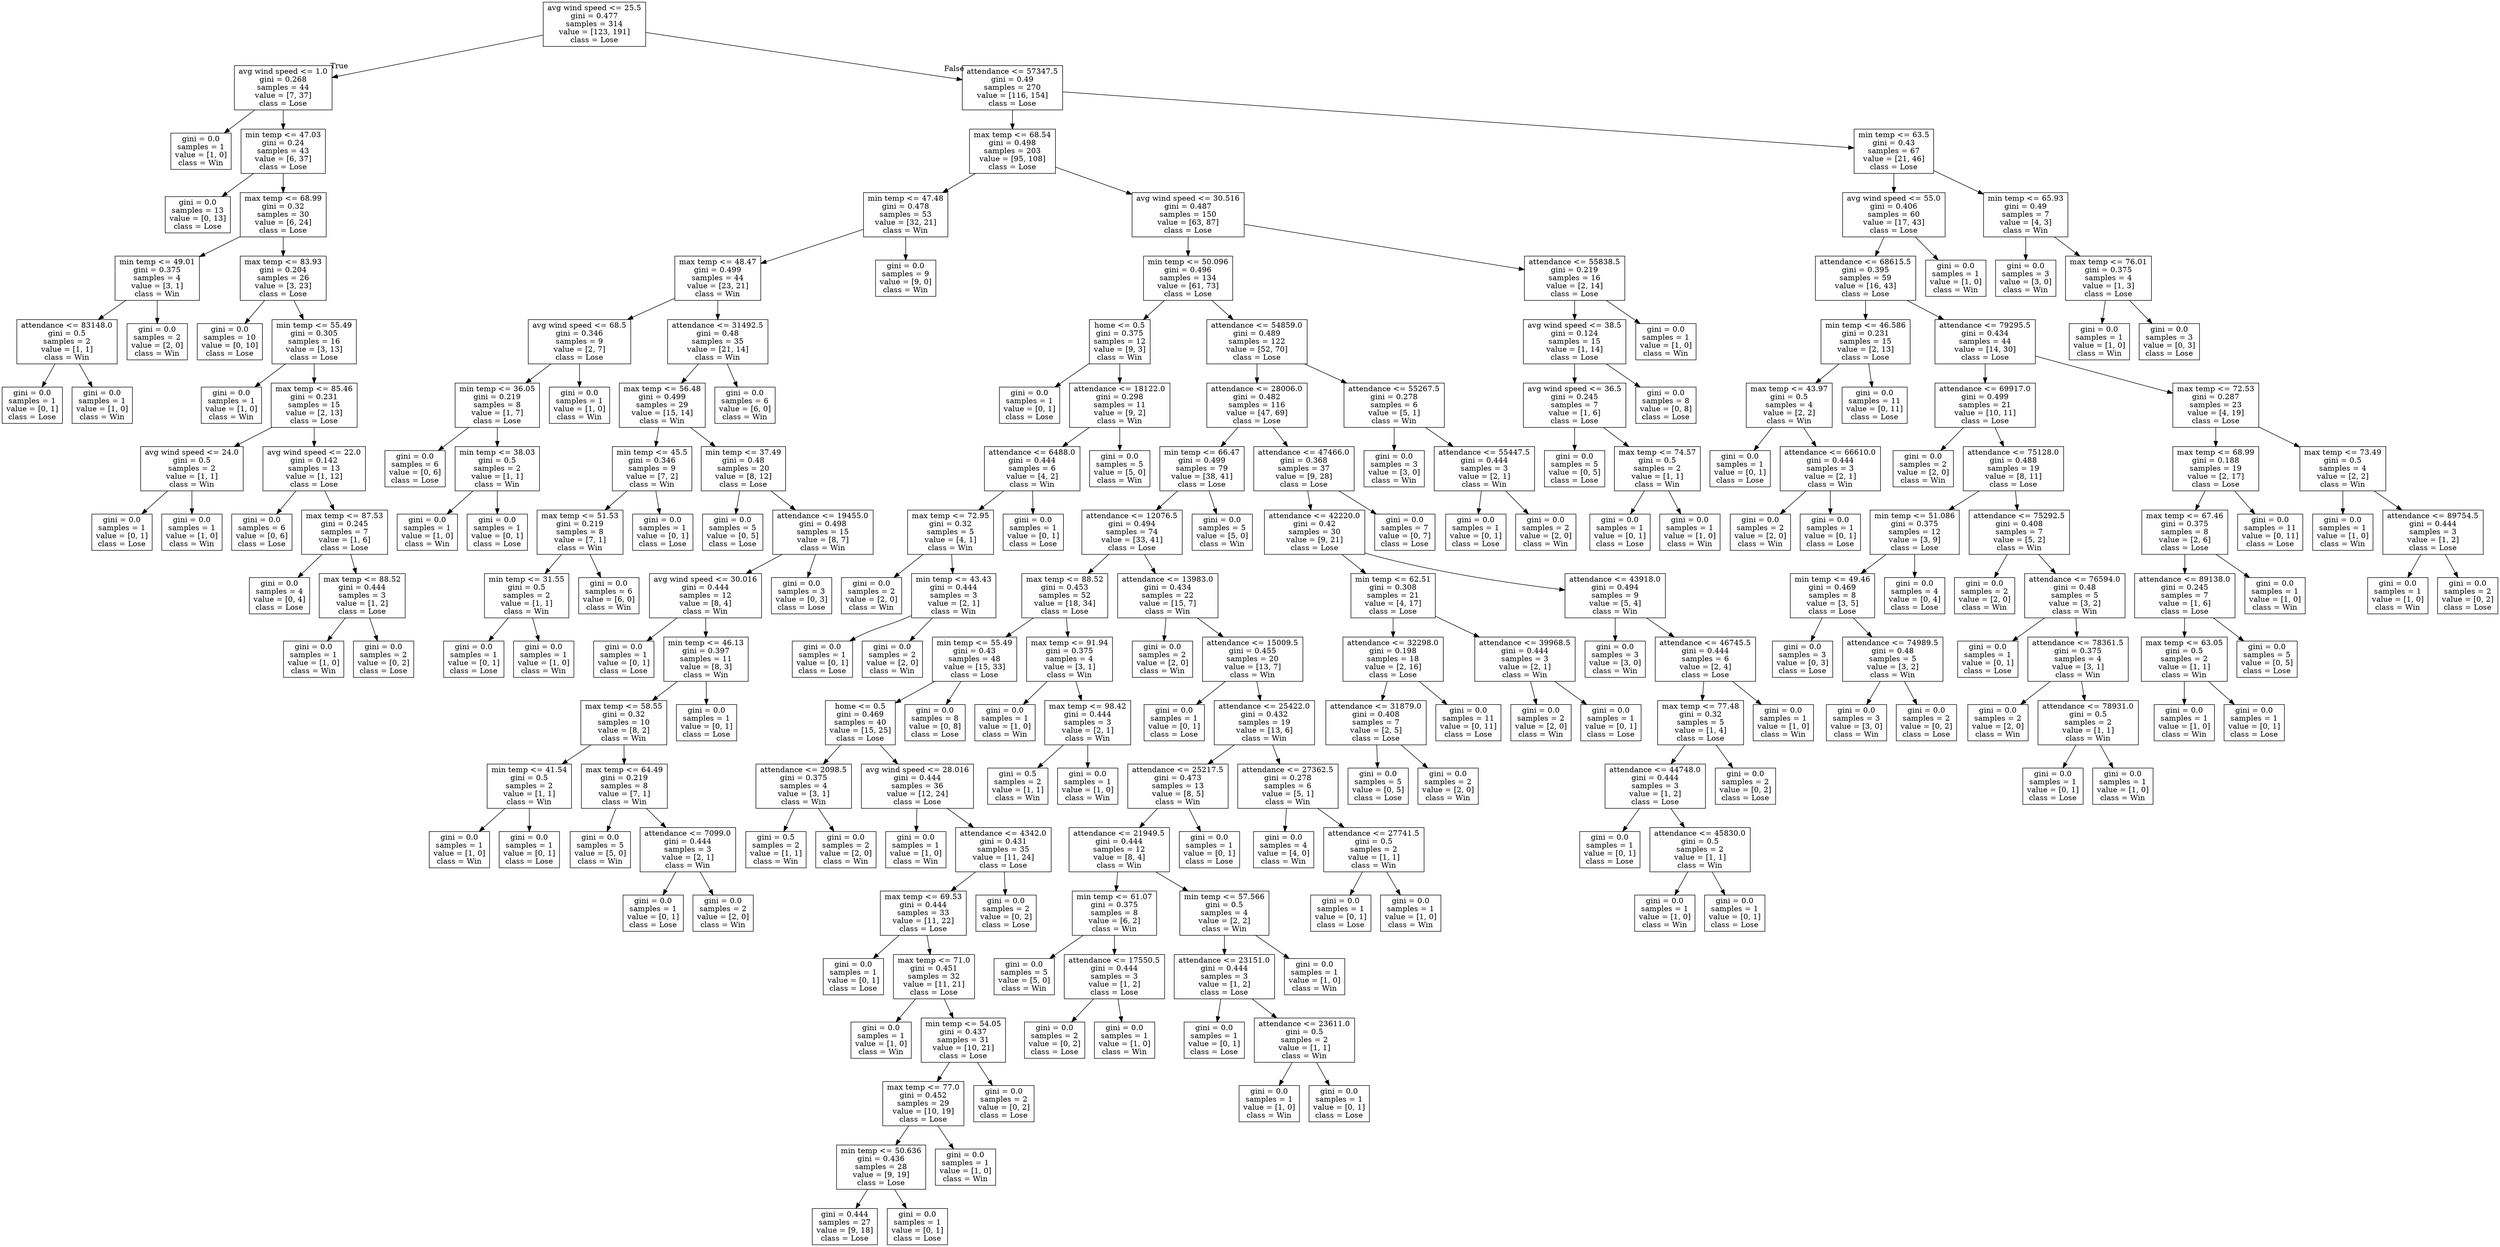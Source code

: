digraph Tree {
node [shape=box] ;
0 [label="avg wind speed <= 25.5\ngini = 0.477\nsamples = 314\nvalue = [123, 191]\nclass = Lose"] ;
1 [label="avg wind speed <= 1.0\ngini = 0.268\nsamples = 44\nvalue = [7, 37]\nclass = Lose"] ;
0 -> 1 [labeldistance=2.5, labelangle=45, headlabel="True"] ;
2 [label="gini = 0.0\nsamples = 1\nvalue = [1, 0]\nclass = Win"] ;
1 -> 2 ;
3 [label="min temp <= 47.03\ngini = 0.24\nsamples = 43\nvalue = [6, 37]\nclass = Lose"] ;
1 -> 3 ;
4 [label="gini = 0.0\nsamples = 13\nvalue = [0, 13]\nclass = Lose"] ;
3 -> 4 ;
5 [label="max temp <= 68.99\ngini = 0.32\nsamples = 30\nvalue = [6, 24]\nclass = Lose"] ;
3 -> 5 ;
6 [label="min temp <= 49.01\ngini = 0.375\nsamples = 4\nvalue = [3, 1]\nclass = Win"] ;
5 -> 6 ;
7 [label="attendance <= 83148.0\ngini = 0.5\nsamples = 2\nvalue = [1, 1]\nclass = Win"] ;
6 -> 7 ;
8 [label="gini = 0.0\nsamples = 1\nvalue = [0, 1]\nclass = Lose"] ;
7 -> 8 ;
9 [label="gini = 0.0\nsamples = 1\nvalue = [1, 0]\nclass = Win"] ;
7 -> 9 ;
10 [label="gini = 0.0\nsamples = 2\nvalue = [2, 0]\nclass = Win"] ;
6 -> 10 ;
11 [label="max temp <= 83.93\ngini = 0.204\nsamples = 26\nvalue = [3, 23]\nclass = Lose"] ;
5 -> 11 ;
12 [label="gini = 0.0\nsamples = 10\nvalue = [0, 10]\nclass = Lose"] ;
11 -> 12 ;
13 [label="min temp <= 55.49\ngini = 0.305\nsamples = 16\nvalue = [3, 13]\nclass = Lose"] ;
11 -> 13 ;
14 [label="gini = 0.0\nsamples = 1\nvalue = [1, 0]\nclass = Win"] ;
13 -> 14 ;
15 [label="max temp <= 85.46\ngini = 0.231\nsamples = 15\nvalue = [2, 13]\nclass = Lose"] ;
13 -> 15 ;
16 [label="avg wind speed <= 24.0\ngini = 0.5\nsamples = 2\nvalue = [1, 1]\nclass = Win"] ;
15 -> 16 ;
17 [label="gini = 0.0\nsamples = 1\nvalue = [0, 1]\nclass = Lose"] ;
16 -> 17 ;
18 [label="gini = 0.0\nsamples = 1\nvalue = [1, 0]\nclass = Win"] ;
16 -> 18 ;
19 [label="avg wind speed <= 22.0\ngini = 0.142\nsamples = 13\nvalue = [1, 12]\nclass = Lose"] ;
15 -> 19 ;
20 [label="gini = 0.0\nsamples = 6\nvalue = [0, 6]\nclass = Lose"] ;
19 -> 20 ;
21 [label="max temp <= 87.53\ngini = 0.245\nsamples = 7\nvalue = [1, 6]\nclass = Lose"] ;
19 -> 21 ;
22 [label="gini = 0.0\nsamples = 4\nvalue = [0, 4]\nclass = Lose"] ;
21 -> 22 ;
23 [label="max temp <= 88.52\ngini = 0.444\nsamples = 3\nvalue = [1, 2]\nclass = Lose"] ;
21 -> 23 ;
24 [label="gini = 0.0\nsamples = 1\nvalue = [1, 0]\nclass = Win"] ;
23 -> 24 ;
25 [label="gini = 0.0\nsamples = 2\nvalue = [0, 2]\nclass = Lose"] ;
23 -> 25 ;
26 [label="attendance <= 57347.5\ngini = 0.49\nsamples = 270\nvalue = [116, 154]\nclass = Lose"] ;
0 -> 26 [labeldistance=2.5, labelangle=-45, headlabel="False"] ;
27 [label="max temp <= 68.54\ngini = 0.498\nsamples = 203\nvalue = [95, 108]\nclass = Lose"] ;
26 -> 27 ;
28 [label="min temp <= 47.48\ngini = 0.478\nsamples = 53\nvalue = [32, 21]\nclass = Win"] ;
27 -> 28 ;
29 [label="max temp <= 48.47\ngini = 0.499\nsamples = 44\nvalue = [23, 21]\nclass = Win"] ;
28 -> 29 ;
30 [label="avg wind speed <= 68.5\ngini = 0.346\nsamples = 9\nvalue = [2, 7]\nclass = Lose"] ;
29 -> 30 ;
31 [label="min temp <= 36.05\ngini = 0.219\nsamples = 8\nvalue = [1, 7]\nclass = Lose"] ;
30 -> 31 ;
32 [label="gini = 0.0\nsamples = 6\nvalue = [0, 6]\nclass = Lose"] ;
31 -> 32 ;
33 [label="min temp <= 38.03\ngini = 0.5\nsamples = 2\nvalue = [1, 1]\nclass = Win"] ;
31 -> 33 ;
34 [label="gini = 0.0\nsamples = 1\nvalue = [1, 0]\nclass = Win"] ;
33 -> 34 ;
35 [label="gini = 0.0\nsamples = 1\nvalue = [0, 1]\nclass = Lose"] ;
33 -> 35 ;
36 [label="gini = 0.0\nsamples = 1\nvalue = [1, 0]\nclass = Win"] ;
30 -> 36 ;
37 [label="attendance <= 31492.5\ngini = 0.48\nsamples = 35\nvalue = [21, 14]\nclass = Win"] ;
29 -> 37 ;
38 [label="max temp <= 56.48\ngini = 0.499\nsamples = 29\nvalue = [15, 14]\nclass = Win"] ;
37 -> 38 ;
39 [label="min temp <= 45.5\ngini = 0.346\nsamples = 9\nvalue = [7, 2]\nclass = Win"] ;
38 -> 39 ;
40 [label="max temp <= 51.53\ngini = 0.219\nsamples = 8\nvalue = [7, 1]\nclass = Win"] ;
39 -> 40 ;
41 [label="min temp <= 31.55\ngini = 0.5\nsamples = 2\nvalue = [1, 1]\nclass = Win"] ;
40 -> 41 ;
42 [label="gini = 0.0\nsamples = 1\nvalue = [0, 1]\nclass = Lose"] ;
41 -> 42 ;
43 [label="gini = 0.0\nsamples = 1\nvalue = [1, 0]\nclass = Win"] ;
41 -> 43 ;
44 [label="gini = 0.0\nsamples = 6\nvalue = [6, 0]\nclass = Win"] ;
40 -> 44 ;
45 [label="gini = 0.0\nsamples = 1\nvalue = [0, 1]\nclass = Lose"] ;
39 -> 45 ;
46 [label="min temp <= 37.49\ngini = 0.48\nsamples = 20\nvalue = [8, 12]\nclass = Lose"] ;
38 -> 46 ;
47 [label="gini = 0.0\nsamples = 5\nvalue = [0, 5]\nclass = Lose"] ;
46 -> 47 ;
48 [label="attendance <= 19455.0\ngini = 0.498\nsamples = 15\nvalue = [8, 7]\nclass = Win"] ;
46 -> 48 ;
49 [label="avg wind speed <= 30.016\ngini = 0.444\nsamples = 12\nvalue = [8, 4]\nclass = Win"] ;
48 -> 49 ;
50 [label="gini = 0.0\nsamples = 1\nvalue = [0, 1]\nclass = Lose"] ;
49 -> 50 ;
51 [label="min temp <= 46.13\ngini = 0.397\nsamples = 11\nvalue = [8, 3]\nclass = Win"] ;
49 -> 51 ;
52 [label="max temp <= 58.55\ngini = 0.32\nsamples = 10\nvalue = [8, 2]\nclass = Win"] ;
51 -> 52 ;
53 [label="min temp <= 41.54\ngini = 0.5\nsamples = 2\nvalue = [1, 1]\nclass = Win"] ;
52 -> 53 ;
54 [label="gini = 0.0\nsamples = 1\nvalue = [1, 0]\nclass = Win"] ;
53 -> 54 ;
55 [label="gini = 0.0\nsamples = 1\nvalue = [0, 1]\nclass = Lose"] ;
53 -> 55 ;
56 [label="max temp <= 64.49\ngini = 0.219\nsamples = 8\nvalue = [7, 1]\nclass = Win"] ;
52 -> 56 ;
57 [label="gini = 0.0\nsamples = 5\nvalue = [5, 0]\nclass = Win"] ;
56 -> 57 ;
58 [label="attendance <= 7099.0\ngini = 0.444\nsamples = 3\nvalue = [2, 1]\nclass = Win"] ;
56 -> 58 ;
59 [label="gini = 0.0\nsamples = 1\nvalue = [0, 1]\nclass = Lose"] ;
58 -> 59 ;
60 [label="gini = 0.0\nsamples = 2\nvalue = [2, 0]\nclass = Win"] ;
58 -> 60 ;
61 [label="gini = 0.0\nsamples = 1\nvalue = [0, 1]\nclass = Lose"] ;
51 -> 61 ;
62 [label="gini = 0.0\nsamples = 3\nvalue = [0, 3]\nclass = Lose"] ;
48 -> 62 ;
63 [label="gini = 0.0\nsamples = 6\nvalue = [6, 0]\nclass = Win"] ;
37 -> 63 ;
64 [label="gini = 0.0\nsamples = 9\nvalue = [9, 0]\nclass = Win"] ;
28 -> 64 ;
65 [label="avg wind speed <= 30.516\ngini = 0.487\nsamples = 150\nvalue = [63, 87]\nclass = Lose"] ;
27 -> 65 ;
66 [label="min temp <= 50.096\ngini = 0.496\nsamples = 134\nvalue = [61, 73]\nclass = Lose"] ;
65 -> 66 ;
67 [label="home <= 0.5\ngini = 0.375\nsamples = 12\nvalue = [9, 3]\nclass = Win"] ;
66 -> 67 ;
68 [label="gini = 0.0\nsamples = 1\nvalue = [0, 1]\nclass = Lose"] ;
67 -> 68 ;
69 [label="attendance <= 18122.0\ngini = 0.298\nsamples = 11\nvalue = [9, 2]\nclass = Win"] ;
67 -> 69 ;
70 [label="attendance <= 6488.0\ngini = 0.444\nsamples = 6\nvalue = [4, 2]\nclass = Win"] ;
69 -> 70 ;
71 [label="max temp <= 72.95\ngini = 0.32\nsamples = 5\nvalue = [4, 1]\nclass = Win"] ;
70 -> 71 ;
72 [label="gini = 0.0\nsamples = 2\nvalue = [2, 0]\nclass = Win"] ;
71 -> 72 ;
73 [label="min temp <= 43.43\ngini = 0.444\nsamples = 3\nvalue = [2, 1]\nclass = Win"] ;
71 -> 73 ;
74 [label="gini = 0.0\nsamples = 1\nvalue = [0, 1]\nclass = Lose"] ;
73 -> 74 ;
75 [label="gini = 0.0\nsamples = 2\nvalue = [2, 0]\nclass = Win"] ;
73 -> 75 ;
76 [label="gini = 0.0\nsamples = 1\nvalue = [0, 1]\nclass = Lose"] ;
70 -> 76 ;
77 [label="gini = 0.0\nsamples = 5\nvalue = [5, 0]\nclass = Win"] ;
69 -> 77 ;
78 [label="attendance <= 54859.0\ngini = 0.489\nsamples = 122\nvalue = [52, 70]\nclass = Lose"] ;
66 -> 78 ;
79 [label="attendance <= 28006.0\ngini = 0.482\nsamples = 116\nvalue = [47, 69]\nclass = Lose"] ;
78 -> 79 ;
80 [label="min temp <= 66.47\ngini = 0.499\nsamples = 79\nvalue = [38, 41]\nclass = Lose"] ;
79 -> 80 ;
81 [label="attendance <= 12076.5\ngini = 0.494\nsamples = 74\nvalue = [33, 41]\nclass = Lose"] ;
80 -> 81 ;
82 [label="max temp <= 88.52\ngini = 0.453\nsamples = 52\nvalue = [18, 34]\nclass = Lose"] ;
81 -> 82 ;
83 [label="min temp <= 55.49\ngini = 0.43\nsamples = 48\nvalue = [15, 33]\nclass = Lose"] ;
82 -> 83 ;
84 [label="home <= 0.5\ngini = 0.469\nsamples = 40\nvalue = [15, 25]\nclass = Lose"] ;
83 -> 84 ;
85 [label="attendance <= 2098.5\ngini = 0.375\nsamples = 4\nvalue = [3, 1]\nclass = Win"] ;
84 -> 85 ;
86 [label="gini = 0.5\nsamples = 2\nvalue = [1, 1]\nclass = Win"] ;
85 -> 86 ;
87 [label="gini = 0.0\nsamples = 2\nvalue = [2, 0]\nclass = Win"] ;
85 -> 87 ;
88 [label="avg wind speed <= 28.016\ngini = 0.444\nsamples = 36\nvalue = [12, 24]\nclass = Lose"] ;
84 -> 88 ;
89 [label="gini = 0.0\nsamples = 1\nvalue = [1, 0]\nclass = Win"] ;
88 -> 89 ;
90 [label="attendance <= 4342.0\ngini = 0.431\nsamples = 35\nvalue = [11, 24]\nclass = Lose"] ;
88 -> 90 ;
91 [label="max temp <= 69.53\ngini = 0.444\nsamples = 33\nvalue = [11, 22]\nclass = Lose"] ;
90 -> 91 ;
92 [label="gini = 0.0\nsamples = 1\nvalue = [0, 1]\nclass = Lose"] ;
91 -> 92 ;
93 [label="max temp <= 71.0\ngini = 0.451\nsamples = 32\nvalue = [11, 21]\nclass = Lose"] ;
91 -> 93 ;
94 [label="gini = 0.0\nsamples = 1\nvalue = [1, 0]\nclass = Win"] ;
93 -> 94 ;
95 [label="min temp <= 54.05\ngini = 0.437\nsamples = 31\nvalue = [10, 21]\nclass = Lose"] ;
93 -> 95 ;
96 [label="max temp <= 77.0\ngini = 0.452\nsamples = 29\nvalue = [10, 19]\nclass = Lose"] ;
95 -> 96 ;
97 [label="min temp <= 50.636\ngini = 0.436\nsamples = 28\nvalue = [9, 19]\nclass = Lose"] ;
96 -> 97 ;
98 [label="gini = 0.444\nsamples = 27\nvalue = [9, 18]\nclass = Lose"] ;
97 -> 98 ;
99 [label="gini = 0.0\nsamples = 1\nvalue = [0, 1]\nclass = Lose"] ;
97 -> 99 ;
100 [label="gini = 0.0\nsamples = 1\nvalue = [1, 0]\nclass = Win"] ;
96 -> 100 ;
101 [label="gini = 0.0\nsamples = 2\nvalue = [0, 2]\nclass = Lose"] ;
95 -> 101 ;
102 [label="gini = 0.0\nsamples = 2\nvalue = [0, 2]\nclass = Lose"] ;
90 -> 102 ;
103 [label="gini = 0.0\nsamples = 8\nvalue = [0, 8]\nclass = Lose"] ;
83 -> 103 ;
104 [label="max temp <= 91.94\ngini = 0.375\nsamples = 4\nvalue = [3, 1]\nclass = Win"] ;
82 -> 104 ;
105 [label="gini = 0.0\nsamples = 1\nvalue = [1, 0]\nclass = Win"] ;
104 -> 105 ;
106 [label="max temp <= 98.42\ngini = 0.444\nsamples = 3\nvalue = [2, 1]\nclass = Win"] ;
104 -> 106 ;
107 [label="gini = 0.5\nsamples = 2\nvalue = [1, 1]\nclass = Win"] ;
106 -> 107 ;
108 [label="gini = 0.0\nsamples = 1\nvalue = [1, 0]\nclass = Win"] ;
106 -> 108 ;
109 [label="attendance <= 13983.0\ngini = 0.434\nsamples = 22\nvalue = [15, 7]\nclass = Win"] ;
81 -> 109 ;
110 [label="gini = 0.0\nsamples = 2\nvalue = [2, 0]\nclass = Win"] ;
109 -> 110 ;
111 [label="attendance <= 15009.5\ngini = 0.455\nsamples = 20\nvalue = [13, 7]\nclass = Win"] ;
109 -> 111 ;
112 [label="gini = 0.0\nsamples = 1\nvalue = [0, 1]\nclass = Lose"] ;
111 -> 112 ;
113 [label="attendance <= 25422.0\ngini = 0.432\nsamples = 19\nvalue = [13, 6]\nclass = Win"] ;
111 -> 113 ;
114 [label="attendance <= 25217.5\ngini = 0.473\nsamples = 13\nvalue = [8, 5]\nclass = Win"] ;
113 -> 114 ;
115 [label="attendance <= 21949.5\ngini = 0.444\nsamples = 12\nvalue = [8, 4]\nclass = Win"] ;
114 -> 115 ;
116 [label="min temp <= 61.07\ngini = 0.375\nsamples = 8\nvalue = [6, 2]\nclass = Win"] ;
115 -> 116 ;
117 [label="gini = 0.0\nsamples = 5\nvalue = [5, 0]\nclass = Win"] ;
116 -> 117 ;
118 [label="attendance <= 17550.5\ngini = 0.444\nsamples = 3\nvalue = [1, 2]\nclass = Lose"] ;
116 -> 118 ;
119 [label="gini = 0.0\nsamples = 2\nvalue = [0, 2]\nclass = Lose"] ;
118 -> 119 ;
120 [label="gini = 0.0\nsamples = 1\nvalue = [1, 0]\nclass = Win"] ;
118 -> 120 ;
121 [label="min temp <= 57.566\ngini = 0.5\nsamples = 4\nvalue = [2, 2]\nclass = Win"] ;
115 -> 121 ;
122 [label="attendance <= 23151.0\ngini = 0.444\nsamples = 3\nvalue = [1, 2]\nclass = Lose"] ;
121 -> 122 ;
123 [label="gini = 0.0\nsamples = 1\nvalue = [0, 1]\nclass = Lose"] ;
122 -> 123 ;
124 [label="attendance <= 23611.0\ngini = 0.5\nsamples = 2\nvalue = [1, 1]\nclass = Win"] ;
122 -> 124 ;
125 [label="gini = 0.0\nsamples = 1\nvalue = [1, 0]\nclass = Win"] ;
124 -> 125 ;
126 [label="gini = 0.0\nsamples = 1\nvalue = [0, 1]\nclass = Lose"] ;
124 -> 126 ;
127 [label="gini = 0.0\nsamples = 1\nvalue = [1, 0]\nclass = Win"] ;
121 -> 127 ;
128 [label="gini = 0.0\nsamples = 1\nvalue = [0, 1]\nclass = Lose"] ;
114 -> 128 ;
129 [label="attendance <= 27362.5\ngini = 0.278\nsamples = 6\nvalue = [5, 1]\nclass = Win"] ;
113 -> 129 ;
130 [label="gini = 0.0\nsamples = 4\nvalue = [4, 0]\nclass = Win"] ;
129 -> 130 ;
131 [label="attendance <= 27741.5\ngini = 0.5\nsamples = 2\nvalue = [1, 1]\nclass = Win"] ;
129 -> 131 ;
132 [label="gini = 0.0\nsamples = 1\nvalue = [0, 1]\nclass = Lose"] ;
131 -> 132 ;
133 [label="gini = 0.0\nsamples = 1\nvalue = [1, 0]\nclass = Win"] ;
131 -> 133 ;
134 [label="gini = 0.0\nsamples = 5\nvalue = [5, 0]\nclass = Win"] ;
80 -> 134 ;
135 [label="attendance <= 47466.0\ngini = 0.368\nsamples = 37\nvalue = [9, 28]\nclass = Lose"] ;
79 -> 135 ;
136 [label="attendance <= 42220.0\ngini = 0.42\nsamples = 30\nvalue = [9, 21]\nclass = Lose"] ;
135 -> 136 ;
137 [label="min temp <= 62.51\ngini = 0.308\nsamples = 21\nvalue = [4, 17]\nclass = Lose"] ;
136 -> 137 ;
138 [label="attendance <= 32298.0\ngini = 0.198\nsamples = 18\nvalue = [2, 16]\nclass = Lose"] ;
137 -> 138 ;
139 [label="attendance <= 31879.0\ngini = 0.408\nsamples = 7\nvalue = [2, 5]\nclass = Lose"] ;
138 -> 139 ;
140 [label="gini = 0.0\nsamples = 5\nvalue = [0, 5]\nclass = Lose"] ;
139 -> 140 ;
141 [label="gini = 0.0\nsamples = 2\nvalue = [2, 0]\nclass = Win"] ;
139 -> 141 ;
142 [label="gini = 0.0\nsamples = 11\nvalue = [0, 11]\nclass = Lose"] ;
138 -> 142 ;
143 [label="attendance <= 39968.5\ngini = 0.444\nsamples = 3\nvalue = [2, 1]\nclass = Win"] ;
137 -> 143 ;
144 [label="gini = 0.0\nsamples = 2\nvalue = [2, 0]\nclass = Win"] ;
143 -> 144 ;
145 [label="gini = 0.0\nsamples = 1\nvalue = [0, 1]\nclass = Lose"] ;
143 -> 145 ;
146 [label="attendance <= 43918.0\ngini = 0.494\nsamples = 9\nvalue = [5, 4]\nclass = Win"] ;
136 -> 146 ;
147 [label="gini = 0.0\nsamples = 3\nvalue = [3, 0]\nclass = Win"] ;
146 -> 147 ;
148 [label="attendance <= 46745.5\ngini = 0.444\nsamples = 6\nvalue = [2, 4]\nclass = Lose"] ;
146 -> 148 ;
149 [label="max temp <= 77.48\ngini = 0.32\nsamples = 5\nvalue = [1, 4]\nclass = Lose"] ;
148 -> 149 ;
150 [label="attendance <= 44748.0\ngini = 0.444\nsamples = 3\nvalue = [1, 2]\nclass = Lose"] ;
149 -> 150 ;
151 [label="gini = 0.0\nsamples = 1\nvalue = [0, 1]\nclass = Lose"] ;
150 -> 151 ;
152 [label="attendance <= 45830.0\ngini = 0.5\nsamples = 2\nvalue = [1, 1]\nclass = Win"] ;
150 -> 152 ;
153 [label="gini = 0.0\nsamples = 1\nvalue = [1, 0]\nclass = Win"] ;
152 -> 153 ;
154 [label="gini = 0.0\nsamples = 1\nvalue = [0, 1]\nclass = Lose"] ;
152 -> 154 ;
155 [label="gini = 0.0\nsamples = 2\nvalue = [0, 2]\nclass = Lose"] ;
149 -> 155 ;
156 [label="gini = 0.0\nsamples = 1\nvalue = [1, 0]\nclass = Win"] ;
148 -> 156 ;
157 [label="gini = 0.0\nsamples = 7\nvalue = [0, 7]\nclass = Lose"] ;
135 -> 157 ;
158 [label="attendance <= 55267.5\ngini = 0.278\nsamples = 6\nvalue = [5, 1]\nclass = Win"] ;
78 -> 158 ;
159 [label="gini = 0.0\nsamples = 3\nvalue = [3, 0]\nclass = Win"] ;
158 -> 159 ;
160 [label="attendance <= 55447.5\ngini = 0.444\nsamples = 3\nvalue = [2, 1]\nclass = Win"] ;
158 -> 160 ;
161 [label="gini = 0.0\nsamples = 1\nvalue = [0, 1]\nclass = Lose"] ;
160 -> 161 ;
162 [label="gini = 0.0\nsamples = 2\nvalue = [2, 0]\nclass = Win"] ;
160 -> 162 ;
163 [label="attendance <= 55838.5\ngini = 0.219\nsamples = 16\nvalue = [2, 14]\nclass = Lose"] ;
65 -> 163 ;
164 [label="avg wind speed <= 38.5\ngini = 0.124\nsamples = 15\nvalue = [1, 14]\nclass = Lose"] ;
163 -> 164 ;
165 [label="avg wind speed <= 36.5\ngini = 0.245\nsamples = 7\nvalue = [1, 6]\nclass = Lose"] ;
164 -> 165 ;
166 [label="gini = 0.0\nsamples = 5\nvalue = [0, 5]\nclass = Lose"] ;
165 -> 166 ;
167 [label="max temp <= 74.57\ngini = 0.5\nsamples = 2\nvalue = [1, 1]\nclass = Win"] ;
165 -> 167 ;
168 [label="gini = 0.0\nsamples = 1\nvalue = [0, 1]\nclass = Lose"] ;
167 -> 168 ;
169 [label="gini = 0.0\nsamples = 1\nvalue = [1, 0]\nclass = Win"] ;
167 -> 169 ;
170 [label="gini = 0.0\nsamples = 8\nvalue = [0, 8]\nclass = Lose"] ;
164 -> 170 ;
171 [label="gini = 0.0\nsamples = 1\nvalue = [1, 0]\nclass = Win"] ;
163 -> 171 ;
172 [label="min temp <= 63.5\ngini = 0.43\nsamples = 67\nvalue = [21, 46]\nclass = Lose"] ;
26 -> 172 ;
173 [label="avg wind speed <= 55.0\ngini = 0.406\nsamples = 60\nvalue = [17, 43]\nclass = Lose"] ;
172 -> 173 ;
174 [label="attendance <= 68615.5\ngini = 0.395\nsamples = 59\nvalue = [16, 43]\nclass = Lose"] ;
173 -> 174 ;
175 [label="min temp <= 46.586\ngini = 0.231\nsamples = 15\nvalue = [2, 13]\nclass = Lose"] ;
174 -> 175 ;
176 [label="max temp <= 43.97\ngini = 0.5\nsamples = 4\nvalue = [2, 2]\nclass = Win"] ;
175 -> 176 ;
177 [label="gini = 0.0\nsamples = 1\nvalue = [0, 1]\nclass = Lose"] ;
176 -> 177 ;
178 [label="attendance <= 66610.0\ngini = 0.444\nsamples = 3\nvalue = [2, 1]\nclass = Win"] ;
176 -> 178 ;
179 [label="gini = 0.0\nsamples = 2\nvalue = [2, 0]\nclass = Win"] ;
178 -> 179 ;
180 [label="gini = 0.0\nsamples = 1\nvalue = [0, 1]\nclass = Lose"] ;
178 -> 180 ;
181 [label="gini = 0.0\nsamples = 11\nvalue = [0, 11]\nclass = Lose"] ;
175 -> 181 ;
182 [label="attendance <= 79295.5\ngini = 0.434\nsamples = 44\nvalue = [14, 30]\nclass = Lose"] ;
174 -> 182 ;
183 [label="attendance <= 69917.0\ngini = 0.499\nsamples = 21\nvalue = [10, 11]\nclass = Lose"] ;
182 -> 183 ;
184 [label="gini = 0.0\nsamples = 2\nvalue = [2, 0]\nclass = Win"] ;
183 -> 184 ;
185 [label="attendance <= 75128.0\ngini = 0.488\nsamples = 19\nvalue = [8, 11]\nclass = Lose"] ;
183 -> 185 ;
186 [label="min temp <= 51.086\ngini = 0.375\nsamples = 12\nvalue = [3, 9]\nclass = Lose"] ;
185 -> 186 ;
187 [label="min temp <= 49.46\ngini = 0.469\nsamples = 8\nvalue = [3, 5]\nclass = Lose"] ;
186 -> 187 ;
188 [label="gini = 0.0\nsamples = 3\nvalue = [0, 3]\nclass = Lose"] ;
187 -> 188 ;
189 [label="attendance <= 74989.5\ngini = 0.48\nsamples = 5\nvalue = [3, 2]\nclass = Win"] ;
187 -> 189 ;
190 [label="gini = 0.0\nsamples = 3\nvalue = [3, 0]\nclass = Win"] ;
189 -> 190 ;
191 [label="gini = 0.0\nsamples = 2\nvalue = [0, 2]\nclass = Lose"] ;
189 -> 191 ;
192 [label="gini = 0.0\nsamples = 4\nvalue = [0, 4]\nclass = Lose"] ;
186 -> 192 ;
193 [label="attendance <= 75292.5\ngini = 0.408\nsamples = 7\nvalue = [5, 2]\nclass = Win"] ;
185 -> 193 ;
194 [label="gini = 0.0\nsamples = 2\nvalue = [2, 0]\nclass = Win"] ;
193 -> 194 ;
195 [label="attendance <= 76594.0\ngini = 0.48\nsamples = 5\nvalue = [3, 2]\nclass = Win"] ;
193 -> 195 ;
196 [label="gini = 0.0\nsamples = 1\nvalue = [0, 1]\nclass = Lose"] ;
195 -> 196 ;
197 [label="attendance <= 78361.5\ngini = 0.375\nsamples = 4\nvalue = [3, 1]\nclass = Win"] ;
195 -> 197 ;
198 [label="gini = 0.0\nsamples = 2\nvalue = [2, 0]\nclass = Win"] ;
197 -> 198 ;
199 [label="attendance <= 78931.0\ngini = 0.5\nsamples = 2\nvalue = [1, 1]\nclass = Win"] ;
197 -> 199 ;
200 [label="gini = 0.0\nsamples = 1\nvalue = [0, 1]\nclass = Lose"] ;
199 -> 200 ;
201 [label="gini = 0.0\nsamples = 1\nvalue = [1, 0]\nclass = Win"] ;
199 -> 201 ;
202 [label="max temp <= 72.53\ngini = 0.287\nsamples = 23\nvalue = [4, 19]\nclass = Lose"] ;
182 -> 202 ;
203 [label="max temp <= 68.99\ngini = 0.188\nsamples = 19\nvalue = [2, 17]\nclass = Lose"] ;
202 -> 203 ;
204 [label="max temp <= 67.46\ngini = 0.375\nsamples = 8\nvalue = [2, 6]\nclass = Lose"] ;
203 -> 204 ;
205 [label="attendance <= 89138.0\ngini = 0.245\nsamples = 7\nvalue = [1, 6]\nclass = Lose"] ;
204 -> 205 ;
206 [label="max temp <= 63.05\ngini = 0.5\nsamples = 2\nvalue = [1, 1]\nclass = Win"] ;
205 -> 206 ;
207 [label="gini = 0.0\nsamples = 1\nvalue = [1, 0]\nclass = Win"] ;
206 -> 207 ;
208 [label="gini = 0.0\nsamples = 1\nvalue = [0, 1]\nclass = Lose"] ;
206 -> 208 ;
209 [label="gini = 0.0\nsamples = 5\nvalue = [0, 5]\nclass = Lose"] ;
205 -> 209 ;
210 [label="gini = 0.0\nsamples = 1\nvalue = [1, 0]\nclass = Win"] ;
204 -> 210 ;
211 [label="gini = 0.0\nsamples = 11\nvalue = [0, 11]\nclass = Lose"] ;
203 -> 211 ;
212 [label="max temp <= 73.49\ngini = 0.5\nsamples = 4\nvalue = [2, 2]\nclass = Win"] ;
202 -> 212 ;
213 [label="gini = 0.0\nsamples = 1\nvalue = [1, 0]\nclass = Win"] ;
212 -> 213 ;
214 [label="attendance <= 89754.5\ngini = 0.444\nsamples = 3\nvalue = [1, 2]\nclass = Lose"] ;
212 -> 214 ;
215 [label="gini = 0.0\nsamples = 1\nvalue = [1, 0]\nclass = Win"] ;
214 -> 215 ;
216 [label="gini = 0.0\nsamples = 2\nvalue = [0, 2]\nclass = Lose"] ;
214 -> 216 ;
217 [label="gini = 0.0\nsamples = 1\nvalue = [1, 0]\nclass = Win"] ;
173 -> 217 ;
218 [label="min temp <= 65.93\ngini = 0.49\nsamples = 7\nvalue = [4, 3]\nclass = Win"] ;
172 -> 218 ;
219 [label="gini = 0.0\nsamples = 3\nvalue = [3, 0]\nclass = Win"] ;
218 -> 219 ;
220 [label="max temp <= 76.01\ngini = 0.375\nsamples = 4\nvalue = [1, 3]\nclass = Lose"] ;
218 -> 220 ;
221 [label="gini = 0.0\nsamples = 1\nvalue = [1, 0]\nclass = Win"] ;
220 -> 221 ;
222 [label="gini = 0.0\nsamples = 3\nvalue = [0, 3]\nclass = Lose"] ;
220 -> 222 ;
}